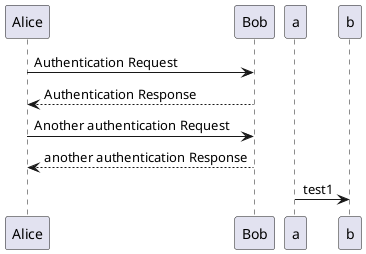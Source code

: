 @startuml
Alice -> Bob: Authentication Request
Bob --> Alice: Authentication Response

Alice -> Bob: Another authentication Request
Alice <-- Bob: another authentication Response

a -> b:test1

@enduml